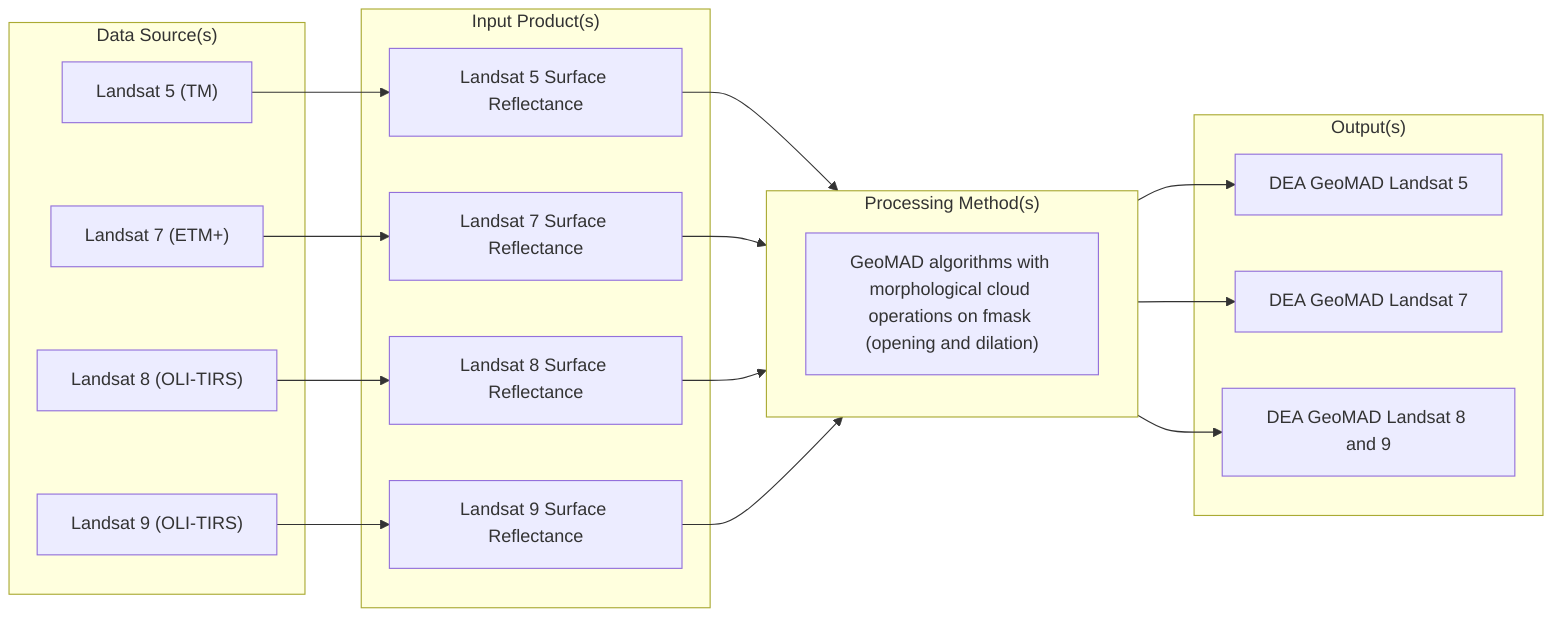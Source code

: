 flowchart LR

subgraph DataSources["Data Source(s)"]
    direction TB
    L5Data["`Landsat 5 (TM)`"]
    L7Data["`Landsat 7 (ETM+)`"]
    L8Data["`Landsat 8 (OLI-TIRS)`"]
    L9Data["`Landsat 9 (OLI-TIRS)`"]
end

subgraph InputProducts["Input Product(s)"]
    direction TB
    L5SurfaceReflectance["`Landsat 5 Surface Reflectance`"]
    L7SurfaceReflectance["`Landsat 7 Surface Reflectance`"]
    L8SurfaceReflectance["`Landsat 8 Surface Reflectance`"]
    L9SurfaceReflectance["`Landsat 9 Surface Reflectance`"]
end

subgraph ProcessingMethods["Processing Method(s)"]
    direction TB
    Processing1["`GeoMAD algorithms with morphological cloud operations on fmask (opening and dilation)`"]
end

subgraph Outputs["Output(s)"]
    direction TB
    GeomadLandsat5["`DEA GeoMAD Landsat 5`"]
    GeomadLandsat7["`DEA GeoMAD Landsat 7`"]
    GeomadLandsat8And9["`DEA GeoMAD Landsat 8 and 9`"]
end

L5Data --> L5SurfaceReflectance --> ProcessingMethods
L7Data --> L7SurfaceReflectance --> ProcessingMethods
L8Data --> L8SurfaceReflectance --> ProcessingMethods
L9Data --> L9SurfaceReflectance --> ProcessingMethods

Processing1

ProcessingMethods --> GeomadLandsat5
ProcessingMethods --> GeomadLandsat7
ProcessingMethods --> GeomadLandsat8And9